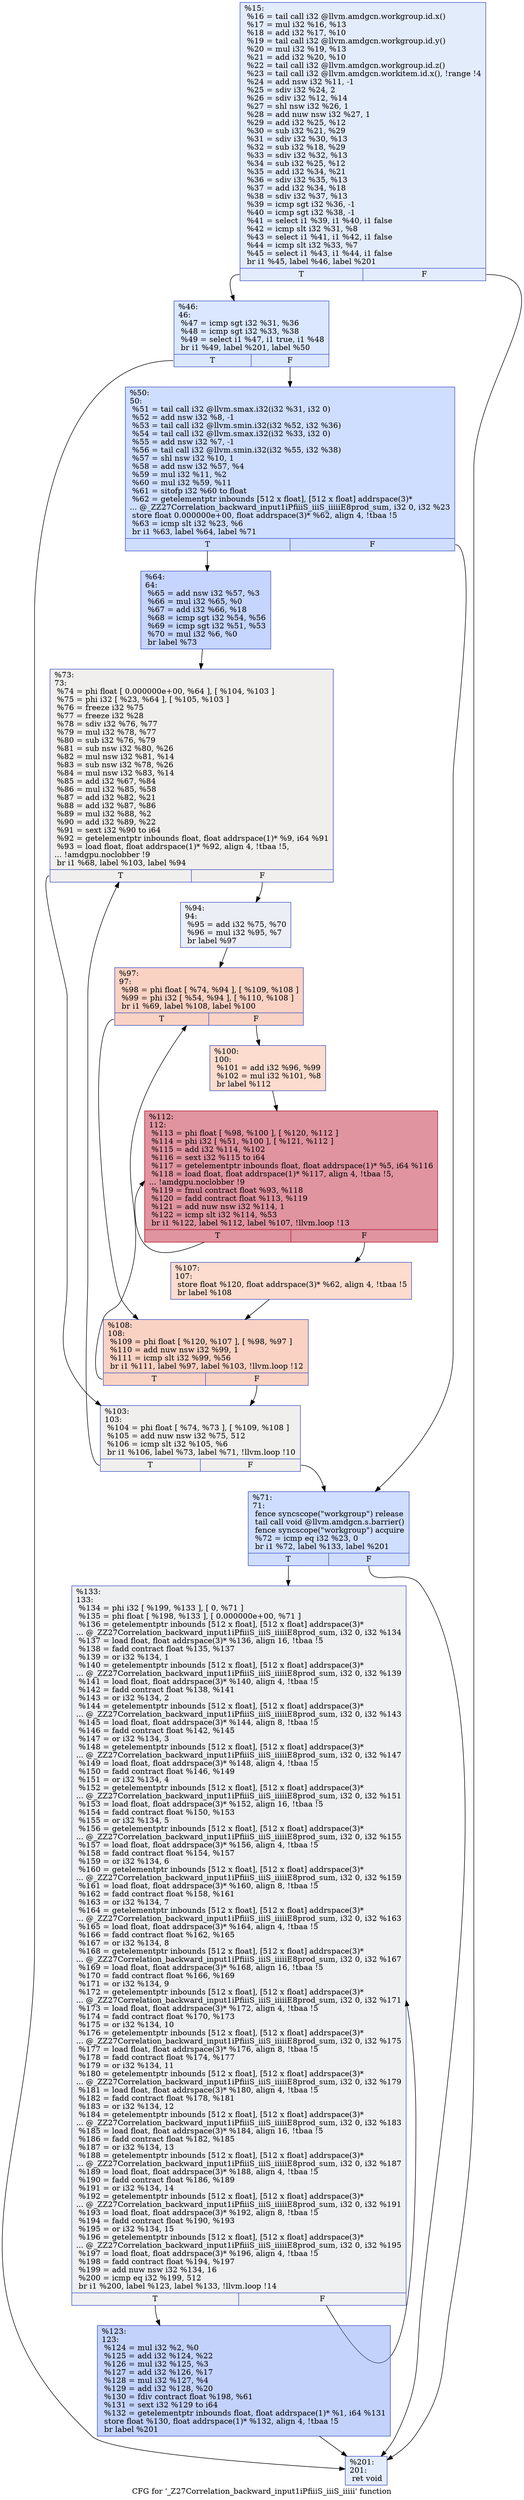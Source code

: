 digraph "CFG for '_Z27Correlation_backward_input1iPfiiiS_iiiS_iiiii' function" {
	label="CFG for '_Z27Correlation_backward_input1iPfiiiS_iiiS_iiiii' function";

	Node0x53f3db0 [shape=record,color="#3d50c3ff", style=filled, fillcolor="#bfd3f670",label="{%15:\l  %16 = tail call i32 @llvm.amdgcn.workgroup.id.x()\l  %17 = mul i32 %16, %13\l  %18 = add i32 %17, %10\l  %19 = tail call i32 @llvm.amdgcn.workgroup.id.y()\l  %20 = mul i32 %19, %13\l  %21 = add i32 %20, %10\l  %22 = tail call i32 @llvm.amdgcn.workgroup.id.z()\l  %23 = tail call i32 @llvm.amdgcn.workitem.id.x(), !range !4\l  %24 = add nsw i32 %11, -1\l  %25 = sdiv i32 %24, 2\l  %26 = sdiv i32 %12, %14\l  %27 = shl nsw i32 %26, 1\l  %28 = add nuw nsw i32 %27, 1\l  %29 = add i32 %25, %12\l  %30 = sub i32 %21, %29\l  %31 = sdiv i32 %30, %13\l  %32 = sub i32 %18, %29\l  %33 = sdiv i32 %32, %13\l  %34 = sub i32 %25, %12\l  %35 = add i32 %34, %21\l  %36 = sdiv i32 %35, %13\l  %37 = add i32 %34, %18\l  %38 = sdiv i32 %37, %13\l  %39 = icmp sgt i32 %36, -1\l  %40 = icmp sgt i32 %38, -1\l  %41 = select i1 %39, i1 %40, i1 false\l  %42 = icmp slt i32 %31, %8\l  %43 = select i1 %41, i1 %42, i1 false\l  %44 = icmp slt i32 %33, %7\l  %45 = select i1 %43, i1 %44, i1 false\l  br i1 %45, label %46, label %201\l|{<s0>T|<s1>F}}"];
	Node0x53f3db0:s0 -> Node0x53f4880;
	Node0x53f3db0:s1 -> Node0x53f70f0;
	Node0x53f4880 [shape=record,color="#3d50c3ff", style=filled, fillcolor="#abc8fd70",label="{%46:\l46:                                               \l  %47 = icmp sgt i32 %31, %36\l  %48 = icmp sgt i32 %33, %38\l  %49 = select i1 %47, i1 true, i1 %48\l  br i1 %49, label %201, label %50\l|{<s0>T|<s1>F}}"];
	Node0x53f4880:s0 -> Node0x53f70f0;
	Node0x53f4880:s1 -> Node0x53f7430;
	Node0x53f7430 [shape=record,color="#3d50c3ff", style=filled, fillcolor="#93b5fe70",label="{%50:\l50:                                               \l  %51 = tail call i32 @llvm.smax.i32(i32 %31, i32 0)\l  %52 = add nsw i32 %8, -1\l  %53 = tail call i32 @llvm.smin.i32(i32 %52, i32 %36)\l  %54 = tail call i32 @llvm.smax.i32(i32 %33, i32 0)\l  %55 = add nsw i32 %7, -1\l  %56 = tail call i32 @llvm.smin.i32(i32 %55, i32 %38)\l  %57 = shl nsw i32 %10, 1\l  %58 = add nsw i32 %57, %4\l  %59 = mul i32 %11, %2\l  %60 = mul i32 %59, %11\l  %61 = sitofp i32 %60 to float\l  %62 = getelementptr inbounds [512 x float], [512 x float] addrspace(3)*\l... @_ZZ27Correlation_backward_input1iPfiiiS_iiiS_iiiiiE8prod_sum, i32 0, i32 %23\l  store float 0.000000e+00, float addrspace(3)* %62, align 4, !tbaa !5\l  %63 = icmp slt i32 %23, %6\l  br i1 %63, label %64, label %71\l|{<s0>T|<s1>F}}"];
	Node0x53f7430:s0 -> Node0x53f8db0;
	Node0x53f7430:s1 -> Node0x53f8e40;
	Node0x53f8db0 [shape=record,color="#3d50c3ff", style=filled, fillcolor="#7ea1fa70",label="{%64:\l64:                                               \l  %65 = add nsw i32 %57, %3\l  %66 = mul i32 %65, %0\l  %67 = add i32 %66, %18\l  %68 = icmp sgt i32 %54, %56\l  %69 = icmp sgt i32 %51, %53\l  %70 = mul i32 %6, %0\l  br label %73\l}"];
	Node0x53f8db0 -> Node0x53f8020;
	Node0x53f8e40 [shape=record,color="#3d50c3ff", style=filled, fillcolor="#93b5fe70",label="{%71:\l71:                                               \l  fence syncscope(\"workgroup\") release\l  tail call void @llvm.amdgcn.s.barrier()\l  fence syncscope(\"workgroup\") acquire\l  %72 = icmp eq i32 %23, 0\l  br i1 %72, label %133, label %201\l|{<s0>T|<s1>F}}"];
	Node0x53f8e40:s0 -> Node0x53f98a0;
	Node0x53f8e40:s1 -> Node0x53f70f0;
	Node0x53f8020 [shape=record,color="#3d50c3ff", style=filled, fillcolor="#e0dbd870",label="{%73:\l73:                                               \l  %74 = phi float [ 0.000000e+00, %64 ], [ %104, %103 ]\l  %75 = phi i32 [ %23, %64 ], [ %105, %103 ]\l  %76 = freeze i32 %75\l  %77 = freeze i32 %28\l  %78 = sdiv i32 %76, %77\l  %79 = mul i32 %78, %77\l  %80 = sub i32 %76, %79\l  %81 = sub nsw i32 %80, %26\l  %82 = mul nsw i32 %81, %14\l  %83 = sub nsw i32 %78, %26\l  %84 = mul nsw i32 %83, %14\l  %85 = add i32 %67, %84\l  %86 = mul i32 %85, %58\l  %87 = add i32 %82, %21\l  %88 = add i32 %87, %86\l  %89 = mul i32 %88, %2\l  %90 = add i32 %89, %22\l  %91 = sext i32 %90 to i64\l  %92 = getelementptr inbounds float, float addrspace(1)* %9, i64 %91\l  %93 = load float, float addrspace(1)* %92, align 4, !tbaa !5,\l... !amdgpu.noclobber !9\l  br i1 %68, label %103, label %94\l|{<s0>T|<s1>F}}"];
	Node0x53f8020:s0 -> Node0x53f99e0;
	Node0x53f8020:s1 -> Node0x53fadc0;
	Node0x53fadc0 [shape=record,color="#3d50c3ff", style=filled, fillcolor="#d1dae970",label="{%94:\l94:                                               \l  %95 = add i32 %75, %70\l  %96 = mul i32 %95, %7\l  br label %97\l}"];
	Node0x53fadc0 -> Node0x53fb020;
	Node0x53fb020 [shape=record,color="#3d50c3ff", style=filled, fillcolor="#f4987a70",label="{%97:\l97:                                               \l  %98 = phi float [ %74, %94 ], [ %109, %108 ]\l  %99 = phi i32 [ %54, %94 ], [ %110, %108 ]\l  br i1 %69, label %108, label %100\l|{<s0>T|<s1>F}}"];
	Node0x53fb020:s0 -> Node0x53fb110;
	Node0x53fb020:s1 -> Node0x53fb370;
	Node0x53fb370 [shape=record,color="#3d50c3ff", style=filled, fillcolor="#f7af9170",label="{%100:\l100:                                              \l  %101 = add i32 %96, %99\l  %102 = mul i32 %101, %8\l  br label %112\l}"];
	Node0x53fb370 -> Node0x53fb5d0;
	Node0x53f99e0 [shape=record,color="#3d50c3ff", style=filled, fillcolor="#e0dbd870",label="{%103:\l103:                                              \l  %104 = phi float [ %74, %73 ], [ %109, %108 ]\l  %105 = add nuw nsw i32 %75, 512\l  %106 = icmp slt i32 %105, %6\l  br i1 %106, label %73, label %71, !llvm.loop !10\l|{<s0>T|<s1>F}}"];
	Node0x53f99e0:s0 -> Node0x53f8020;
	Node0x53f99e0:s1 -> Node0x53f8e40;
	Node0x53fb990 [shape=record,color="#3d50c3ff", style=filled, fillcolor="#f7af9170",label="{%107:\l107:                                              \l  store float %120, float addrspace(3)* %62, align 4, !tbaa !5\l  br label %108\l}"];
	Node0x53fb990 -> Node0x53fb110;
	Node0x53fb110 [shape=record,color="#3d50c3ff", style=filled, fillcolor="#f4987a70",label="{%108:\l108:                                              \l  %109 = phi float [ %120, %107 ], [ %98, %97 ]\l  %110 = add nuw nsw i32 %99, 1\l  %111 = icmp slt i32 %99, %56\l  br i1 %111, label %97, label %103, !llvm.loop !12\l|{<s0>T|<s1>F}}"];
	Node0x53fb110:s0 -> Node0x53fb020;
	Node0x53fb110:s1 -> Node0x53f99e0;
	Node0x53fb5d0 [shape=record,color="#b70d28ff", style=filled, fillcolor="#b70d2870",label="{%112:\l112:                                              \l  %113 = phi float [ %98, %100 ], [ %120, %112 ]\l  %114 = phi i32 [ %51, %100 ], [ %121, %112 ]\l  %115 = add i32 %114, %102\l  %116 = sext i32 %115 to i64\l  %117 = getelementptr inbounds float, float addrspace(1)* %5, i64 %116\l  %118 = load float, float addrspace(1)* %117, align 4, !tbaa !5,\l... !amdgpu.noclobber !9\l  %119 = fmul contract float %93, %118\l  %120 = fadd contract float %113, %119\l  %121 = add nuw nsw i32 %114, 1\l  %122 = icmp slt i32 %114, %53\l  br i1 %122, label %112, label %107, !llvm.loop !13\l|{<s0>T|<s1>F}}"];
	Node0x53fb5d0:s0 -> Node0x53fb5d0;
	Node0x53fb5d0:s1 -> Node0x53fb990;
	Node0x53fcbc0 [shape=record,color="#3d50c3ff", style=filled, fillcolor="#779af770",label="{%123:\l123:                                              \l  %124 = mul i32 %2, %0\l  %125 = add i32 %124, %22\l  %126 = mul i32 %125, %3\l  %127 = add i32 %126, %17\l  %128 = mul i32 %127, %4\l  %129 = add i32 %128, %20\l  %130 = fdiv contract float %198, %61\l  %131 = sext i32 %129 to i64\l  %132 = getelementptr inbounds float, float addrspace(1)* %1, i64 %131\l  store float %130, float addrspace(1)* %132, align 4, !tbaa !5\l  br label %201\l}"];
	Node0x53fcbc0 -> Node0x53f70f0;
	Node0x53f98a0 [shape=record,color="#3d50c3ff", style=filled, fillcolor="#d9dce170",label="{%133:\l133:                                              \l  %134 = phi i32 [ %199, %133 ], [ 0, %71 ]\l  %135 = phi float [ %198, %133 ], [ 0.000000e+00, %71 ]\l  %136 = getelementptr inbounds [512 x float], [512 x float] addrspace(3)*\l... @_ZZ27Correlation_backward_input1iPfiiiS_iiiS_iiiiiE8prod_sum, i32 0, i32 %134\l  %137 = load float, float addrspace(3)* %136, align 16, !tbaa !5\l  %138 = fadd contract float %135, %137\l  %139 = or i32 %134, 1\l  %140 = getelementptr inbounds [512 x float], [512 x float] addrspace(3)*\l... @_ZZ27Correlation_backward_input1iPfiiiS_iiiS_iiiiiE8prod_sum, i32 0, i32 %139\l  %141 = load float, float addrspace(3)* %140, align 4, !tbaa !5\l  %142 = fadd contract float %138, %141\l  %143 = or i32 %134, 2\l  %144 = getelementptr inbounds [512 x float], [512 x float] addrspace(3)*\l... @_ZZ27Correlation_backward_input1iPfiiiS_iiiS_iiiiiE8prod_sum, i32 0, i32 %143\l  %145 = load float, float addrspace(3)* %144, align 8, !tbaa !5\l  %146 = fadd contract float %142, %145\l  %147 = or i32 %134, 3\l  %148 = getelementptr inbounds [512 x float], [512 x float] addrspace(3)*\l... @_ZZ27Correlation_backward_input1iPfiiiS_iiiS_iiiiiE8prod_sum, i32 0, i32 %147\l  %149 = load float, float addrspace(3)* %148, align 4, !tbaa !5\l  %150 = fadd contract float %146, %149\l  %151 = or i32 %134, 4\l  %152 = getelementptr inbounds [512 x float], [512 x float] addrspace(3)*\l... @_ZZ27Correlation_backward_input1iPfiiiS_iiiS_iiiiiE8prod_sum, i32 0, i32 %151\l  %153 = load float, float addrspace(3)* %152, align 16, !tbaa !5\l  %154 = fadd contract float %150, %153\l  %155 = or i32 %134, 5\l  %156 = getelementptr inbounds [512 x float], [512 x float] addrspace(3)*\l... @_ZZ27Correlation_backward_input1iPfiiiS_iiiS_iiiiiE8prod_sum, i32 0, i32 %155\l  %157 = load float, float addrspace(3)* %156, align 4, !tbaa !5\l  %158 = fadd contract float %154, %157\l  %159 = or i32 %134, 6\l  %160 = getelementptr inbounds [512 x float], [512 x float] addrspace(3)*\l... @_ZZ27Correlation_backward_input1iPfiiiS_iiiS_iiiiiE8prod_sum, i32 0, i32 %159\l  %161 = load float, float addrspace(3)* %160, align 8, !tbaa !5\l  %162 = fadd contract float %158, %161\l  %163 = or i32 %134, 7\l  %164 = getelementptr inbounds [512 x float], [512 x float] addrspace(3)*\l... @_ZZ27Correlation_backward_input1iPfiiiS_iiiS_iiiiiE8prod_sum, i32 0, i32 %163\l  %165 = load float, float addrspace(3)* %164, align 4, !tbaa !5\l  %166 = fadd contract float %162, %165\l  %167 = or i32 %134, 8\l  %168 = getelementptr inbounds [512 x float], [512 x float] addrspace(3)*\l... @_ZZ27Correlation_backward_input1iPfiiiS_iiiS_iiiiiE8prod_sum, i32 0, i32 %167\l  %169 = load float, float addrspace(3)* %168, align 16, !tbaa !5\l  %170 = fadd contract float %166, %169\l  %171 = or i32 %134, 9\l  %172 = getelementptr inbounds [512 x float], [512 x float] addrspace(3)*\l... @_ZZ27Correlation_backward_input1iPfiiiS_iiiS_iiiiiE8prod_sum, i32 0, i32 %171\l  %173 = load float, float addrspace(3)* %172, align 4, !tbaa !5\l  %174 = fadd contract float %170, %173\l  %175 = or i32 %134, 10\l  %176 = getelementptr inbounds [512 x float], [512 x float] addrspace(3)*\l... @_ZZ27Correlation_backward_input1iPfiiiS_iiiS_iiiiiE8prod_sum, i32 0, i32 %175\l  %177 = load float, float addrspace(3)* %176, align 8, !tbaa !5\l  %178 = fadd contract float %174, %177\l  %179 = or i32 %134, 11\l  %180 = getelementptr inbounds [512 x float], [512 x float] addrspace(3)*\l... @_ZZ27Correlation_backward_input1iPfiiiS_iiiS_iiiiiE8prod_sum, i32 0, i32 %179\l  %181 = load float, float addrspace(3)* %180, align 4, !tbaa !5\l  %182 = fadd contract float %178, %181\l  %183 = or i32 %134, 12\l  %184 = getelementptr inbounds [512 x float], [512 x float] addrspace(3)*\l... @_ZZ27Correlation_backward_input1iPfiiiS_iiiS_iiiiiE8prod_sum, i32 0, i32 %183\l  %185 = load float, float addrspace(3)* %184, align 16, !tbaa !5\l  %186 = fadd contract float %182, %185\l  %187 = or i32 %134, 13\l  %188 = getelementptr inbounds [512 x float], [512 x float] addrspace(3)*\l... @_ZZ27Correlation_backward_input1iPfiiiS_iiiS_iiiiiE8prod_sum, i32 0, i32 %187\l  %189 = load float, float addrspace(3)* %188, align 4, !tbaa !5\l  %190 = fadd contract float %186, %189\l  %191 = or i32 %134, 14\l  %192 = getelementptr inbounds [512 x float], [512 x float] addrspace(3)*\l... @_ZZ27Correlation_backward_input1iPfiiiS_iiiS_iiiiiE8prod_sum, i32 0, i32 %191\l  %193 = load float, float addrspace(3)* %192, align 8, !tbaa !5\l  %194 = fadd contract float %190, %193\l  %195 = or i32 %134, 15\l  %196 = getelementptr inbounds [512 x float], [512 x float] addrspace(3)*\l... @_ZZ27Correlation_backward_input1iPfiiiS_iiiS_iiiiiE8prod_sum, i32 0, i32 %195\l  %197 = load float, float addrspace(3)* %196, align 4, !tbaa !5\l  %198 = fadd contract float %194, %197\l  %199 = add nuw nsw i32 %134, 16\l  %200 = icmp eq i32 %199, 512\l  br i1 %200, label %123, label %133, !llvm.loop !14\l|{<s0>T|<s1>F}}"];
	Node0x53f98a0:s0 -> Node0x53fcbc0;
	Node0x53f98a0:s1 -> Node0x53f98a0;
	Node0x53f70f0 [shape=record,color="#3d50c3ff", style=filled, fillcolor="#bfd3f670",label="{%201:\l201:                                              \l  ret void\l}"];
}
